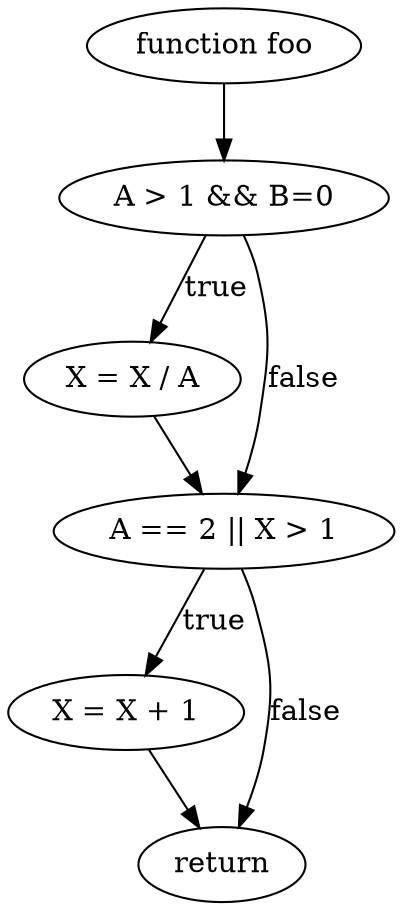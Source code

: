 digraph Program {
a [label="function foo"];
b [label="A > 1 && B=0"];
c [label="X = X / A"];
d [label="A == 2 || X > 1"];
e [label="X = X + 1"];
f [label="return"];
a -> b;
b -> c [label="true"];
b -> d [label="false"];
c -> d;
d -> e [label="true"];
e -> f;
d -> f [label="false"];
}